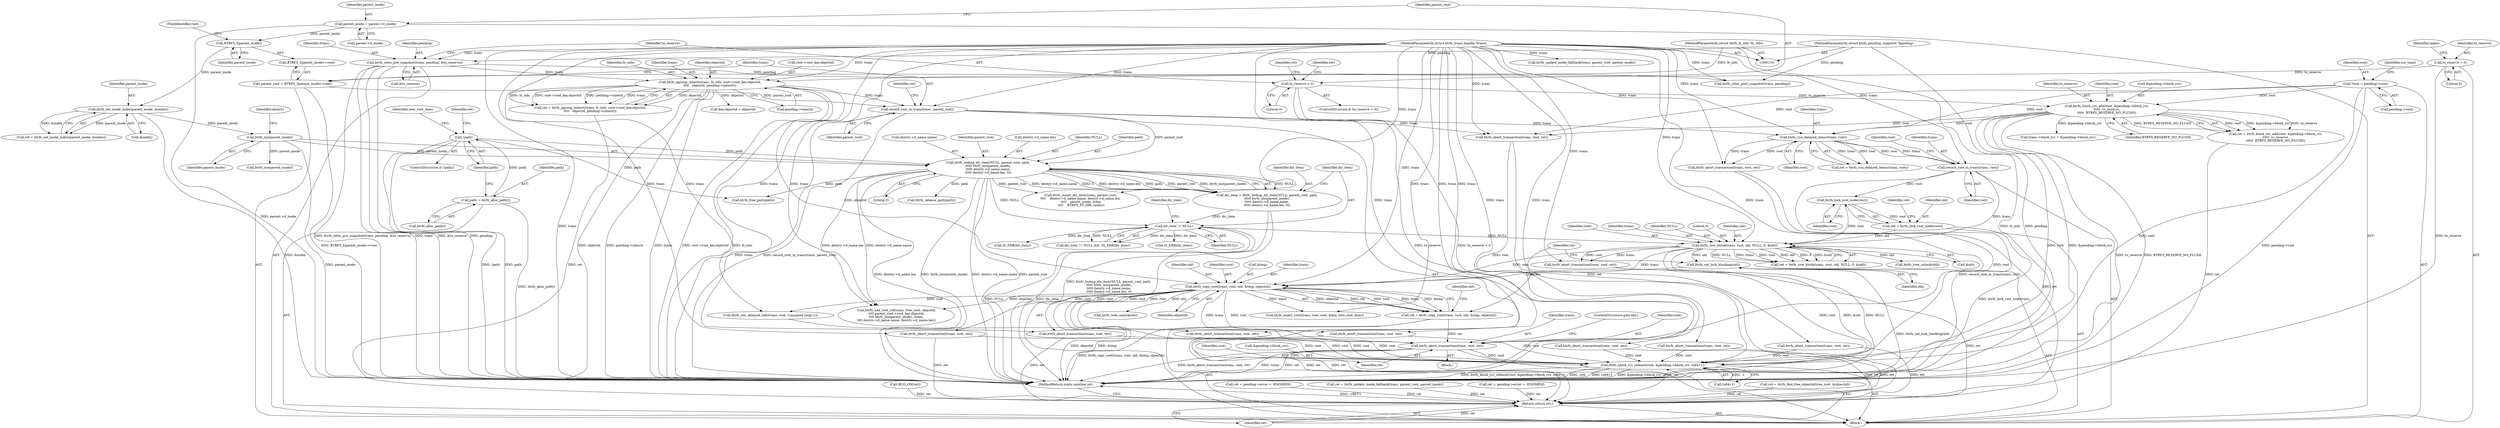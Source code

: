 digraph "0_linux_9c52057c698fb96f8f07e7a4bcf4801a092bda89_2@pointer" {
"1000544" [label="(Call,btrfs_abort_transaction(trans, root, ret))"];
"1000530" [label="(Call,btrfs_copy_root(trans, root, old, &tmp, objectid))"];
"1000506" [label="(Call,btrfs_cow_block(trans, root, old, NULL, 0, &old))"];
"1000383" [label="(Call,record_root_in_trans(trans, root))"];
"1000372" [label="(Call,btrfs_run_delayed_items(trans, root))"];
"1000308" [label="(Call,record_root_in_trans(trans, parent_root))"];
"1000236" [label="(Call,btrfs_qgroup_inherit(trans, fs_info, root->root_key.objectid,\n\t\t\t\t   objectid, pending->inherit))"];
"1000205" [label="(Call,btrfs_reloc_pre_snapshot(trans, pending, &to_reserve))"];
"1000111" [label="(MethodParameterIn,struct btrfs_trans_handle *trans)"];
"1000113" [label="(MethodParameterIn,struct btrfs_pending_snapshot *pending)"];
"1000112" [label="(MethodParameterIn,struct btrfs_fs_info *fs_info)"];
"1000302" [label="(Call,parent_root = BTRFS_I(parent_inode)->root)"];
"1000124" [label="(Call,*root = pending->root)"];
"1000217" [label="(Call,btrfs_block_rsv_add(root, &pending->block_rsv,\n\t\t\t\t\t  to_reserve,\n\t\t\t\t\t  BTRFS_RESERVE_NO_FLUSH))"];
"1000211" [label="(Call,to_reserve > 0)"];
"1000144" [label="(Call,to_reserve = 0)"];
"1000502" [label="(Call,btrfs_lock_root_node(root))"];
"1000500" [label="(Call,old = btrfs_lock_root_node(root))"];
"1000340" [label="(Call,dir_item != NULL)"];
"1000319" [label="(Call,dir_item = btrfs_lookup_dir_item(NULL, parent_root, path,\n\t\t\t\t\t btrfs_ino(parent_inode),\n\t\t\t\t\t dentry->d_name.name,\n\t\t\t\t\t dentry->d_name.len, 0))"];
"1000321" [label="(Call,btrfs_lookup_dir_item(NULL, parent_root, path,\n\t\t\t\t\t btrfs_ino(parent_inode),\n\t\t\t\t\t dentry->d_name.name,\n\t\t\t\t\t dentry->d_name.len, 0))"];
"1000158" [label="(Call,!path)"];
"1000154" [label="(Call,path = btrfs_alloc_path())"];
"1000325" [label="(Call,btrfs_ino(parent_inode))"];
"1000313" [label="(Call,btrfs_set_inode_index(parent_inode, &index))"];
"1000305" [label="(Call,BTRFS_I(parent_inode))"];
"1000297" [label="(Call,parent_inode = parent->d_inode)"];
"1000526" [label="(Call,btrfs_set_lock_blocking(old))"];
"1000528" [label="(Call,ret = btrfs_copy_root(trans, root, old, &tmp, objectid))"];
"1000764" [label="(Call,btrfs_block_rsv_release(root, &pending->block_rsv, (u64)-1))"];
"1000774" [label="(Return,return ret;)"];
"1000224" [label="(Identifier,BTRFS_RESERVE_NO_FLUSH)"];
"1000124" [label="(Call,*root = pending->root)"];
"1000660" [label="(Call,btrfs_abort_transaction(trans, root, ret))"];
"1000385" [label="(Identifier,root)"];
"1000544" [label="(Call,btrfs_abort_transaction(trans, root, ret))"];
"1000507" [label="(Identifier,trans)"];
"1000745" [label="(Call,btrfs_abort_transaction(trans, root, ret))"];
"1000536" [label="(Identifier,objectid)"];
"1000257" [label="(Call,key.objectid = objectid)"];
"1000503" [label="(Identifier,root)"];
"1000567" [label="(Call,btrfs_insert_root(trans, tree_root, &key, new_root_item))"];
"1000547" [label="(Identifier,ret)"];
"1000510" [label="(Identifier,NULL)"];
"1000739" [label="(Call,btrfs_update_inode_fallback(trans, parent_root, parent_inode))"];
"1000710" [label="(Call,btrfs_abort_transaction(trans, root, ret))"];
"1000302" [label="(Call,parent_root = BTRFS_I(parent_inode)->root)"];
"1000548" [label="(ControlStructure,goto fail;)"];
"1000213" [label="(Literal,0)"];
"1000332" [label="(Call,dentry->d_name.len)"];
"1000298" [label="(Identifier,parent_inode)"];
"1000312" [label="(Identifier,ret)"];
"1000297" [label="(Call,parent_inode = parent->d_inode)"];
"1000325" [label="(Call,btrfs_ino(parent_inode))"];
"1000612" [label="(Call,btrfs_abort_transaction(trans, root, ret))"];
"1000308" [label="(Call,record_root_in_trans(trans, parent_root))"];
"1000506" [label="(Call,btrfs_cow_block(trans, root, old, NULL, 0, &old))"];
"1000322" [label="(Identifier,NULL)"];
"1000181" [label="(Call,ret = pending->error = -ENOMEM)"];
"1000339" [label="(Call,dir_item != NULL && !IS_ERR(dir_item))"];
"1000596" [label="(Call,btrfs_ino(parent_inode))"];
"1000526" [label="(Call,btrfs_set_lock_blocking(old))"];
"1000299" [label="(Call,parent->d_inode)"];
"1000770" [label="(Call,(u64)-1)"];
"1000517" [label="(Call,btrfs_tree_unlock(old))"];
"1000329" [label="(Identifier,dentry)"];
"1000324" [label="(Identifier,path)"];
"1000212" [label="(Identifier,to_reserve)"];
"1000159" [label="(Identifier,path)"];
"1000677" [label="(Call,btrfs_abort_transaction(trans, root, ret))"];
"1000537" [label="(Call,btrfs_tree_unlock(old))"];
"1000140" [label="(Identifier,cur_time)"];
"1000505" [label="(Identifier,ret)"];
"1000162" [label="(Identifier,ret)"];
"1000217" [label="(Call,btrfs_block_rsv_add(root, &pending->block_rsv,\n\t\t\t\t\t  to_reserve,\n\t\t\t\t\t  BTRFS_RESERVE_NO_FLUSH))"];
"1000327" [label="(Call,dentry->d_name.name)"];
"1000157" [label="(ControlStructure,if (!path))"];
"1000341" [label="(Identifier,dir_item)"];
"1000144" [label="(Call,to_reserve = 0)"];
"1000500" [label="(Call,old = btrfs_lock_root_node(root))"];
"1000345" [label="(Identifier,dir_item)"];
"1000384" [label="(Identifier,trans)"];
"1000764" [label="(Call,btrfs_block_rsv_release(root, &pending->block_rsv, (u64)-1))"];
"1000235" [label="(Identifier,ret)"];
"1000323" [label="(Identifier,parent_root)"];
"1000245" [label="(Call,pending->inherit)"];
"1000326" [label="(Identifier,parent_inode)"];
"1000774" [label="(Return,return ret;)"];
"1000306" [label="(Identifier,parent_inode)"];
"1000530" [label="(Call,btrfs_copy_root(trans, root, old, &tmp, objectid))"];
"1000303" [label="(Identifier,parent_root)"];
"1000543" [label="(Block,)"];
"1000511" [label="(Literal,0)"];
"1000154" [label="(Call,path = btrfs_alloc_path())"];
"1000305" [label="(Call,BTRFS_I(parent_inode))"];
"1000216" [label="(Identifier,ret)"];
"1000737" [label="(Call,ret = btrfs_update_inode_fallback(trans, parent_root, parent_inode))"];
"1000761" [label="(Call,btrfs_free_path(path))"];
"1000161" [label="(Call,ret = pending->error = -ENOMEM)"];
"1000190" [label="(Call,ret = btrfs_find_free_objectid(tree_root, &objectid))"];
"1000532" [label="(Identifier,root)"];
"1000114" [label="(Block,)"];
"1000309" [label="(Identifier,trans)"];
"1000383" [label="(Call,record_root_in_trans(trans, root))"];
"1000342" [label="(Identifier,NULL)"];
"1000155" [label="(Identifier,path)"];
"1000314" [label="(Identifier,parent_inode)"];
"1000534" [label="(Call,&tmp)"];
"1000521" [label="(Call,btrfs_abort_transaction(trans, root, ret))"];
"1000647" [label="(Call,btrfs_abort_transaction(trans, root, ret))"];
"1000337" [label="(Literal,0)"];
"1000315" [label="(Call,&index)"];
"1000211" [label="(Call,to_reserve > 0)"];
"1000344" [label="(Call,IS_ERR(dir_item))"];
"1000531" [label="(Identifier,trans)"];
"1000234" [label="(Call,ret = btrfs_qgroup_inherit(trans, fs_info, root->root_key.objectid,\n\t\t\t\t   objectid, pending->inherit))"];
"1000765" [label="(Identifier,root)"];
"1000126" [label="(Call,pending->root)"];
"1000587" [label="(Call,btrfs_add_root_ref(trans, tree_root, objectid,\n\t\t\t\t parent_root->root_key.objectid,\n\t\t\t\t btrfs_ino(parent_inode), index,\n\t\t\t\t dentry->d_name.name, dentry->d_name.len))"];
"1000374" [label="(Identifier,root)"];
"1000363" [label="(Call,btrfs_abort_transaction(trans, root, ret))"];
"1000244" [label="(Identifier,objectid)"];
"1000546" [label="(Identifier,root)"];
"1000146" [label="(Literal,0)"];
"1000112" [label="(MethodParameterIn,struct btrfs_fs_info *fs_info)"];
"1000654" [label="(Call,btrfs_reloc_post_snapshot(trans, pending))"];
"1000667" [label="(Call,btrfs_run_delayed_refs(trans, root, (unsigned long)-1))"];
"1000158" [label="(Call,!path)"];
"1000502" [label="(Call,btrfs_lock_root_node(root))"];
"1000149" [label="(Identifier,index)"];
"1000238" [label="(Identifier,fs_info)"];
"1000538" [label="(Identifier,old)"];
"1000223" [label="(Identifier,to_reserve)"];
"1000545" [label="(Identifier,trans)"];
"1000304" [label="(Call,BTRFS_I(parent_inode)->root)"];
"1000684" [label="(Call,btrfs_insert_dir_item(trans, parent_root,\n\t\t\t\t    dentry->d_name.name, dentry->d_name.len,\n \t\t\t\t    parent_inode, &key,\n \t\t\t\t    BTRFS_FT_DIR, index))"];
"1000512" [label="(Call,&old)"];
"1000207" [label="(Identifier,pending)"];
"1000320" [label="(Identifier,dir_item)"];
"1000766" [label="(Call,&pending->block_rsv)"];
"1000529" [label="(Identifier,ret)"];
"1000580" [label="(Call,btrfs_abort_transaction(trans, root, ret))"];
"1000378" [label="(Call,btrfs_abort_transaction(trans, root, ret))"];
"1000239" [label="(Call,root->root_key.objectid)"];
"1000156" [label="(Call,btrfs_alloc_path())"];
"1000280" [label="(Call,trans->block_rsv = &pending->block_rsv)"];
"1000321" [label="(Call,btrfs_lookup_dir_item(NULL, parent_root, path,\n\t\t\t\t\t btrfs_ino(parent_inode),\n\t\t\t\t\t dentry->d_name.name,\n\t\t\t\t\t dentry->d_name.len, 0))"];
"1000372" [label="(Call,btrfs_run_delayed_items(trans, root))"];
"1000218" [label="(Identifier,root)"];
"1000313" [label="(Call,btrfs_set_inode_index(parent_inode, &index))"];
"1000389" [label="(Identifier,root)"];
"1000210" [label="(ControlStructure,if (to_reserve > 0))"];
"1000368" [label="(Call,btrfs_release_path(path))"];
"1000509" [label="(Identifier,old)"];
"1000125" [label="(Identifier,root)"];
"1000776" [label="(MethodReturn,static noinline int)"];
"1000508" [label="(Identifier,root)"];
"1000219" [label="(Call,&pending->block_rsv)"];
"1000145" [label="(Identifier,to_reserve)"];
"1000171" [label="(Identifier,new_root_item)"];
"1000311" [label="(Call,ret = btrfs_set_inode_index(parent_inode, &index))"];
"1000205" [label="(Call,btrfs_reloc_pre_snapshot(trans, pending, &to_reserve))"];
"1000236" [label="(Call,btrfs_qgroup_inherit(trans, fs_info, root->root_key.objectid,\n\t\t\t\t   objectid, pending->inherit))"];
"1000501" [label="(Identifier,old)"];
"1000370" [label="(Call,ret = btrfs_run_delayed_items(trans, root))"];
"1000775" [label="(Identifier,ret)"];
"1000528" [label="(Call,ret = btrfs_copy_root(trans, root, old, &tmp, objectid))"];
"1000111" [label="(MethodParameterIn,struct btrfs_trans_handle *trans)"];
"1000356" [label="(Call,IS_ERR(dir_item))"];
"1000373" [label="(Identifier,trans)"];
"1000215" [label="(Call,ret = btrfs_block_rsv_add(root, &pending->block_rsv,\n\t\t\t\t\t  to_reserve,\n\t\t\t\t\t  BTRFS_RESERVE_NO_FLUSH))"];
"1000237" [label="(Identifier,trans)"];
"1000206" [label="(Identifier,trans)"];
"1000319" [label="(Call,dir_item = btrfs_lookup_dir_item(NULL, parent_root, path,\n\t\t\t\t\t btrfs_ino(parent_inode),\n\t\t\t\t\t dentry->d_name.name,\n\t\t\t\t\t dentry->d_name.len, 0))"];
"1000113" [label="(MethodParameterIn,struct btrfs_pending_snapshot *pending)"];
"1000340" [label="(Call,dir_item != NULL)"];
"1000504" [label="(Call,ret = btrfs_cow_block(trans, root, old, NULL, 0, &old))"];
"1000317" [label="(Call,BUG_ON(ret))"];
"1000208" [label="(Call,&to_reserve)"];
"1000307" [label="(FieldIdentifier,root)"];
"1000527" [label="(Identifier,old)"];
"1000310" [label="(Identifier,parent_root)"];
"1000533" [label="(Identifier,old)"];
"1000544" -> "1000543"  [label="AST: "];
"1000544" -> "1000547"  [label="CFG: "];
"1000545" -> "1000544"  [label="AST: "];
"1000546" -> "1000544"  [label="AST: "];
"1000547" -> "1000544"  [label="AST: "];
"1000548" -> "1000544"  [label="CFG: "];
"1000544" -> "1000776"  [label="DDG: trans"];
"1000544" -> "1000776"  [label="DDG: ret"];
"1000544" -> "1000776"  [label="DDG: btrfs_abort_transaction(trans, root, ret)"];
"1000530" -> "1000544"  [label="DDG: trans"];
"1000530" -> "1000544"  [label="DDG: root"];
"1000111" -> "1000544"  [label="DDG: trans"];
"1000528" -> "1000544"  [label="DDG: ret"];
"1000544" -> "1000764"  [label="DDG: root"];
"1000544" -> "1000774"  [label="DDG: ret"];
"1000530" -> "1000528"  [label="AST: "];
"1000530" -> "1000536"  [label="CFG: "];
"1000531" -> "1000530"  [label="AST: "];
"1000532" -> "1000530"  [label="AST: "];
"1000533" -> "1000530"  [label="AST: "];
"1000534" -> "1000530"  [label="AST: "];
"1000536" -> "1000530"  [label="AST: "];
"1000528" -> "1000530"  [label="CFG: "];
"1000530" -> "1000776"  [label="DDG: objectid"];
"1000530" -> "1000776"  [label="DDG: &tmp"];
"1000530" -> "1000528"  [label="DDG: objectid"];
"1000530" -> "1000528"  [label="DDG: old"];
"1000530" -> "1000528"  [label="DDG: root"];
"1000530" -> "1000528"  [label="DDG: trans"];
"1000530" -> "1000528"  [label="DDG: &tmp"];
"1000506" -> "1000530"  [label="DDG: trans"];
"1000506" -> "1000530"  [label="DDG: root"];
"1000111" -> "1000530"  [label="DDG: trans"];
"1000526" -> "1000530"  [label="DDG: old"];
"1000236" -> "1000530"  [label="DDG: objectid"];
"1000530" -> "1000537"  [label="DDG: old"];
"1000530" -> "1000567"  [label="DDG: trans"];
"1000530" -> "1000580"  [label="DDG: root"];
"1000530" -> "1000587"  [label="DDG: objectid"];
"1000530" -> "1000612"  [label="DDG: root"];
"1000530" -> "1000647"  [label="DDG: root"];
"1000530" -> "1000660"  [label="DDG: root"];
"1000530" -> "1000667"  [label="DDG: root"];
"1000506" -> "1000504"  [label="AST: "];
"1000506" -> "1000512"  [label="CFG: "];
"1000507" -> "1000506"  [label="AST: "];
"1000508" -> "1000506"  [label="AST: "];
"1000509" -> "1000506"  [label="AST: "];
"1000510" -> "1000506"  [label="AST: "];
"1000511" -> "1000506"  [label="AST: "];
"1000512" -> "1000506"  [label="AST: "];
"1000504" -> "1000506"  [label="CFG: "];
"1000506" -> "1000776"  [label="DDG: &old"];
"1000506" -> "1000776"  [label="DDG: NULL"];
"1000506" -> "1000504"  [label="DDG: NULL"];
"1000506" -> "1000504"  [label="DDG: trans"];
"1000506" -> "1000504"  [label="DDG: root"];
"1000506" -> "1000504"  [label="DDG: old"];
"1000506" -> "1000504"  [label="DDG: 0"];
"1000506" -> "1000504"  [label="DDG: &old"];
"1000383" -> "1000506"  [label="DDG: trans"];
"1000111" -> "1000506"  [label="DDG: trans"];
"1000502" -> "1000506"  [label="DDG: root"];
"1000500" -> "1000506"  [label="DDG: old"];
"1000340" -> "1000506"  [label="DDG: NULL"];
"1000506" -> "1000517"  [label="DDG: old"];
"1000506" -> "1000521"  [label="DDG: trans"];
"1000506" -> "1000521"  [label="DDG: root"];
"1000506" -> "1000526"  [label="DDG: old"];
"1000383" -> "1000114"  [label="AST: "];
"1000383" -> "1000385"  [label="CFG: "];
"1000384" -> "1000383"  [label="AST: "];
"1000385" -> "1000383"  [label="AST: "];
"1000389" -> "1000383"  [label="CFG: "];
"1000383" -> "1000776"  [label="DDG: record_root_in_trans(trans, root)"];
"1000372" -> "1000383"  [label="DDG: trans"];
"1000372" -> "1000383"  [label="DDG: root"];
"1000111" -> "1000383"  [label="DDG: trans"];
"1000383" -> "1000502"  [label="DDG: root"];
"1000372" -> "1000370"  [label="AST: "];
"1000372" -> "1000374"  [label="CFG: "];
"1000373" -> "1000372"  [label="AST: "];
"1000374" -> "1000372"  [label="AST: "];
"1000370" -> "1000372"  [label="CFG: "];
"1000372" -> "1000370"  [label="DDG: trans"];
"1000372" -> "1000370"  [label="DDG: root"];
"1000308" -> "1000372"  [label="DDG: trans"];
"1000111" -> "1000372"  [label="DDG: trans"];
"1000124" -> "1000372"  [label="DDG: root"];
"1000217" -> "1000372"  [label="DDG: root"];
"1000372" -> "1000378"  [label="DDG: trans"];
"1000372" -> "1000378"  [label="DDG: root"];
"1000308" -> "1000114"  [label="AST: "];
"1000308" -> "1000310"  [label="CFG: "];
"1000309" -> "1000308"  [label="AST: "];
"1000310" -> "1000308"  [label="AST: "];
"1000312" -> "1000308"  [label="CFG: "];
"1000308" -> "1000776"  [label="DDG: trans"];
"1000308" -> "1000776"  [label="DDG: record_root_in_trans(trans, parent_root)"];
"1000236" -> "1000308"  [label="DDG: trans"];
"1000111" -> "1000308"  [label="DDG: trans"];
"1000302" -> "1000308"  [label="DDG: parent_root"];
"1000308" -> "1000321"  [label="DDG: parent_root"];
"1000308" -> "1000363"  [label="DDG: trans"];
"1000236" -> "1000234"  [label="AST: "];
"1000236" -> "1000245"  [label="CFG: "];
"1000237" -> "1000236"  [label="AST: "];
"1000238" -> "1000236"  [label="AST: "];
"1000239" -> "1000236"  [label="AST: "];
"1000244" -> "1000236"  [label="AST: "];
"1000245" -> "1000236"  [label="AST: "];
"1000234" -> "1000236"  [label="CFG: "];
"1000236" -> "1000776"  [label="DDG: trans"];
"1000236" -> "1000776"  [label="DDG: root->root_key.objectid"];
"1000236" -> "1000776"  [label="DDG: fs_info"];
"1000236" -> "1000776"  [label="DDG: objectid"];
"1000236" -> "1000776"  [label="DDG: pending->inherit"];
"1000236" -> "1000234"  [label="DDG: objectid"];
"1000236" -> "1000234"  [label="DDG: fs_info"];
"1000236" -> "1000234"  [label="DDG: root->root_key.objectid"];
"1000236" -> "1000234"  [label="DDG: pending->inherit"];
"1000236" -> "1000234"  [label="DDG: trans"];
"1000205" -> "1000236"  [label="DDG: trans"];
"1000111" -> "1000236"  [label="DDG: trans"];
"1000112" -> "1000236"  [label="DDG: fs_info"];
"1000236" -> "1000257"  [label="DDG: objectid"];
"1000205" -> "1000114"  [label="AST: "];
"1000205" -> "1000208"  [label="CFG: "];
"1000206" -> "1000205"  [label="AST: "];
"1000207" -> "1000205"  [label="AST: "];
"1000208" -> "1000205"  [label="AST: "];
"1000212" -> "1000205"  [label="CFG: "];
"1000205" -> "1000776"  [label="DDG: trans"];
"1000205" -> "1000776"  [label="DDG: &to_reserve"];
"1000205" -> "1000776"  [label="DDG: pending"];
"1000205" -> "1000776"  [label="DDG: btrfs_reloc_pre_snapshot(trans, pending, &to_reserve)"];
"1000111" -> "1000205"  [label="DDG: trans"];
"1000113" -> "1000205"  [label="DDG: pending"];
"1000205" -> "1000654"  [label="DDG: pending"];
"1000111" -> "1000110"  [label="AST: "];
"1000111" -> "1000776"  [label="DDG: trans"];
"1000111" -> "1000363"  [label="DDG: trans"];
"1000111" -> "1000378"  [label="DDG: trans"];
"1000111" -> "1000521"  [label="DDG: trans"];
"1000111" -> "1000567"  [label="DDG: trans"];
"1000111" -> "1000580"  [label="DDG: trans"];
"1000111" -> "1000587"  [label="DDG: trans"];
"1000111" -> "1000612"  [label="DDG: trans"];
"1000111" -> "1000647"  [label="DDG: trans"];
"1000111" -> "1000654"  [label="DDG: trans"];
"1000111" -> "1000660"  [label="DDG: trans"];
"1000111" -> "1000667"  [label="DDG: trans"];
"1000111" -> "1000677"  [label="DDG: trans"];
"1000111" -> "1000684"  [label="DDG: trans"];
"1000111" -> "1000710"  [label="DDG: trans"];
"1000111" -> "1000739"  [label="DDG: trans"];
"1000111" -> "1000745"  [label="DDG: trans"];
"1000113" -> "1000110"  [label="AST: "];
"1000113" -> "1000776"  [label="DDG: pending"];
"1000113" -> "1000654"  [label="DDG: pending"];
"1000112" -> "1000110"  [label="AST: "];
"1000112" -> "1000776"  [label="DDG: fs_info"];
"1000302" -> "1000114"  [label="AST: "];
"1000302" -> "1000304"  [label="CFG: "];
"1000303" -> "1000302"  [label="AST: "];
"1000304" -> "1000302"  [label="AST: "];
"1000309" -> "1000302"  [label="CFG: "];
"1000302" -> "1000776"  [label="DDG: BTRFS_I(parent_inode)->root"];
"1000124" -> "1000114"  [label="AST: "];
"1000124" -> "1000126"  [label="CFG: "];
"1000125" -> "1000124"  [label="AST: "];
"1000126" -> "1000124"  [label="AST: "];
"1000140" -> "1000124"  [label="CFG: "];
"1000124" -> "1000776"  [label="DDG: pending->root"];
"1000124" -> "1000217"  [label="DDG: root"];
"1000124" -> "1000363"  [label="DDG: root"];
"1000124" -> "1000764"  [label="DDG: root"];
"1000217" -> "1000215"  [label="AST: "];
"1000217" -> "1000224"  [label="CFG: "];
"1000218" -> "1000217"  [label="AST: "];
"1000219" -> "1000217"  [label="AST: "];
"1000223" -> "1000217"  [label="AST: "];
"1000224" -> "1000217"  [label="AST: "];
"1000215" -> "1000217"  [label="CFG: "];
"1000217" -> "1000776"  [label="DDG: to_reserve"];
"1000217" -> "1000776"  [label="DDG: BTRFS_RESERVE_NO_FLUSH"];
"1000217" -> "1000215"  [label="DDG: root"];
"1000217" -> "1000215"  [label="DDG: &pending->block_rsv"];
"1000217" -> "1000215"  [label="DDG: to_reserve"];
"1000217" -> "1000215"  [label="DDG: BTRFS_RESERVE_NO_FLUSH"];
"1000211" -> "1000217"  [label="DDG: to_reserve"];
"1000217" -> "1000280"  [label="DDG: &pending->block_rsv"];
"1000217" -> "1000363"  [label="DDG: root"];
"1000217" -> "1000764"  [label="DDG: root"];
"1000217" -> "1000764"  [label="DDG: &pending->block_rsv"];
"1000211" -> "1000210"  [label="AST: "];
"1000211" -> "1000213"  [label="CFG: "];
"1000212" -> "1000211"  [label="AST: "];
"1000213" -> "1000211"  [label="AST: "];
"1000216" -> "1000211"  [label="CFG: "];
"1000235" -> "1000211"  [label="CFG: "];
"1000211" -> "1000776"  [label="DDG: to_reserve"];
"1000211" -> "1000776"  [label="DDG: to_reserve > 0"];
"1000144" -> "1000211"  [label="DDG: to_reserve"];
"1000144" -> "1000114"  [label="AST: "];
"1000144" -> "1000146"  [label="CFG: "];
"1000145" -> "1000144"  [label="AST: "];
"1000146" -> "1000144"  [label="AST: "];
"1000149" -> "1000144"  [label="CFG: "];
"1000144" -> "1000776"  [label="DDG: to_reserve"];
"1000502" -> "1000500"  [label="AST: "];
"1000502" -> "1000503"  [label="CFG: "];
"1000503" -> "1000502"  [label="AST: "];
"1000500" -> "1000502"  [label="CFG: "];
"1000502" -> "1000500"  [label="DDG: root"];
"1000500" -> "1000114"  [label="AST: "];
"1000501" -> "1000500"  [label="AST: "];
"1000505" -> "1000500"  [label="CFG: "];
"1000500" -> "1000776"  [label="DDG: btrfs_lock_root_node(root)"];
"1000340" -> "1000339"  [label="AST: "];
"1000340" -> "1000342"  [label="CFG: "];
"1000341" -> "1000340"  [label="AST: "];
"1000342" -> "1000340"  [label="AST: "];
"1000345" -> "1000340"  [label="CFG: "];
"1000339" -> "1000340"  [label="CFG: "];
"1000340" -> "1000776"  [label="DDG: NULL"];
"1000340" -> "1000776"  [label="DDG: dir_item"];
"1000340" -> "1000339"  [label="DDG: dir_item"];
"1000340" -> "1000339"  [label="DDG: NULL"];
"1000319" -> "1000340"  [label="DDG: dir_item"];
"1000321" -> "1000340"  [label="DDG: NULL"];
"1000340" -> "1000344"  [label="DDG: dir_item"];
"1000340" -> "1000356"  [label="DDG: dir_item"];
"1000319" -> "1000114"  [label="AST: "];
"1000319" -> "1000321"  [label="CFG: "];
"1000320" -> "1000319"  [label="AST: "];
"1000321" -> "1000319"  [label="AST: "];
"1000341" -> "1000319"  [label="CFG: "];
"1000319" -> "1000776"  [label="DDG: btrfs_lookup_dir_item(NULL, parent_root, path,\n\t\t\t\t\t btrfs_ino(parent_inode),\n\t\t\t\t\t dentry->d_name.name,\n\t\t\t\t\t dentry->d_name.len, 0)"];
"1000321" -> "1000319"  [label="DDG: NULL"];
"1000321" -> "1000319"  [label="DDG: dentry->d_name.name"];
"1000321" -> "1000319"  [label="DDG: 0"];
"1000321" -> "1000319"  [label="DDG: dentry->d_name.len"];
"1000321" -> "1000319"  [label="DDG: path"];
"1000321" -> "1000319"  [label="DDG: parent_root"];
"1000321" -> "1000319"  [label="DDG: btrfs_ino(parent_inode)"];
"1000321" -> "1000337"  [label="CFG: "];
"1000322" -> "1000321"  [label="AST: "];
"1000323" -> "1000321"  [label="AST: "];
"1000324" -> "1000321"  [label="AST: "];
"1000325" -> "1000321"  [label="AST: "];
"1000327" -> "1000321"  [label="AST: "];
"1000332" -> "1000321"  [label="AST: "];
"1000337" -> "1000321"  [label="AST: "];
"1000321" -> "1000776"  [label="DDG: dentry->d_name.len"];
"1000321" -> "1000776"  [label="DDG: btrfs_ino(parent_inode)"];
"1000321" -> "1000776"  [label="DDG: parent_root"];
"1000321" -> "1000776"  [label="DDG: dentry->d_name.name"];
"1000158" -> "1000321"  [label="DDG: path"];
"1000325" -> "1000321"  [label="DDG: parent_inode"];
"1000321" -> "1000368"  [label="DDG: path"];
"1000321" -> "1000587"  [label="DDG: dentry->d_name.name"];
"1000321" -> "1000587"  [label="DDG: dentry->d_name.len"];
"1000321" -> "1000684"  [label="DDG: parent_root"];
"1000321" -> "1000761"  [label="DDG: path"];
"1000158" -> "1000157"  [label="AST: "];
"1000158" -> "1000159"  [label="CFG: "];
"1000159" -> "1000158"  [label="AST: "];
"1000162" -> "1000158"  [label="CFG: "];
"1000171" -> "1000158"  [label="CFG: "];
"1000158" -> "1000776"  [label="DDG: path"];
"1000158" -> "1000776"  [label="DDG: !path"];
"1000154" -> "1000158"  [label="DDG: path"];
"1000158" -> "1000761"  [label="DDG: path"];
"1000154" -> "1000114"  [label="AST: "];
"1000154" -> "1000156"  [label="CFG: "];
"1000155" -> "1000154"  [label="AST: "];
"1000156" -> "1000154"  [label="AST: "];
"1000159" -> "1000154"  [label="CFG: "];
"1000154" -> "1000776"  [label="DDG: btrfs_alloc_path()"];
"1000325" -> "1000326"  [label="CFG: "];
"1000326" -> "1000325"  [label="AST: "];
"1000329" -> "1000325"  [label="CFG: "];
"1000325" -> "1000776"  [label="DDG: parent_inode"];
"1000313" -> "1000325"  [label="DDG: parent_inode"];
"1000325" -> "1000596"  [label="DDG: parent_inode"];
"1000313" -> "1000311"  [label="AST: "];
"1000313" -> "1000315"  [label="CFG: "];
"1000314" -> "1000313"  [label="AST: "];
"1000315" -> "1000313"  [label="AST: "];
"1000311" -> "1000313"  [label="CFG: "];
"1000313" -> "1000776"  [label="DDG: &index"];
"1000313" -> "1000311"  [label="DDG: parent_inode"];
"1000313" -> "1000311"  [label="DDG: &index"];
"1000305" -> "1000313"  [label="DDG: parent_inode"];
"1000305" -> "1000304"  [label="AST: "];
"1000305" -> "1000306"  [label="CFG: "];
"1000306" -> "1000305"  [label="AST: "];
"1000307" -> "1000305"  [label="CFG: "];
"1000297" -> "1000305"  [label="DDG: parent_inode"];
"1000297" -> "1000114"  [label="AST: "];
"1000297" -> "1000299"  [label="CFG: "];
"1000298" -> "1000297"  [label="AST: "];
"1000299" -> "1000297"  [label="AST: "];
"1000303" -> "1000297"  [label="CFG: "];
"1000297" -> "1000776"  [label="DDG: parent->d_inode"];
"1000526" -> "1000114"  [label="AST: "];
"1000526" -> "1000527"  [label="CFG: "];
"1000527" -> "1000526"  [label="AST: "];
"1000529" -> "1000526"  [label="CFG: "];
"1000526" -> "1000776"  [label="DDG: btrfs_set_lock_blocking(old)"];
"1000528" -> "1000114"  [label="AST: "];
"1000529" -> "1000528"  [label="AST: "];
"1000538" -> "1000528"  [label="CFG: "];
"1000528" -> "1000776"  [label="DDG: btrfs_copy_root(trans, root, old, &tmp, objectid)"];
"1000764" -> "1000114"  [label="AST: "];
"1000764" -> "1000770"  [label="CFG: "];
"1000765" -> "1000764"  [label="AST: "];
"1000766" -> "1000764"  [label="AST: "];
"1000770" -> "1000764"  [label="AST: "];
"1000775" -> "1000764"  [label="CFG: "];
"1000764" -> "1000776"  [label="DDG: (u64)-1"];
"1000764" -> "1000776"  [label="DDG: &pending->block_rsv"];
"1000764" -> "1000776"  [label="DDG: btrfs_block_rsv_release(root, &pending->block_rsv, (u64)-1)"];
"1000764" -> "1000776"  [label="DDG: root"];
"1000710" -> "1000764"  [label="DDG: root"];
"1000660" -> "1000764"  [label="DDG: root"];
"1000378" -> "1000764"  [label="DDG: root"];
"1000580" -> "1000764"  [label="DDG: root"];
"1000647" -> "1000764"  [label="DDG: root"];
"1000521" -> "1000764"  [label="DDG: root"];
"1000667" -> "1000764"  [label="DDG: root"];
"1000612" -> "1000764"  [label="DDG: root"];
"1000363" -> "1000764"  [label="DDG: root"];
"1000677" -> "1000764"  [label="DDG: root"];
"1000745" -> "1000764"  [label="DDG: root"];
"1000770" -> "1000764"  [label="DDG: -1"];
"1000774" -> "1000114"  [label="AST: "];
"1000774" -> "1000775"  [label="CFG: "];
"1000775" -> "1000774"  [label="AST: "];
"1000776" -> "1000774"  [label="CFG: "];
"1000774" -> "1000776"  [label="DDG: <RET>"];
"1000775" -> "1000774"  [label="DDG: ret"];
"1000181" -> "1000774"  [label="DDG: ret"];
"1000647" -> "1000774"  [label="DDG: ret"];
"1000660" -> "1000774"  [label="DDG: ret"];
"1000745" -> "1000774"  [label="DDG: ret"];
"1000521" -> "1000774"  [label="DDG: ret"];
"1000317" -> "1000774"  [label="DDG: ret"];
"1000612" -> "1000774"  [label="DDG: ret"];
"1000737" -> "1000774"  [label="DDG: ret"];
"1000710" -> "1000774"  [label="DDG: ret"];
"1000363" -> "1000774"  [label="DDG: ret"];
"1000161" -> "1000774"  [label="DDG: ret"];
"1000378" -> "1000774"  [label="DDG: ret"];
"1000677" -> "1000774"  [label="DDG: ret"];
"1000580" -> "1000774"  [label="DDG: ret"];
"1000190" -> "1000774"  [label="DDG: ret"];
"1000215" -> "1000774"  [label="DDG: ret"];
"1000234" -> "1000774"  [label="DDG: ret"];
}
